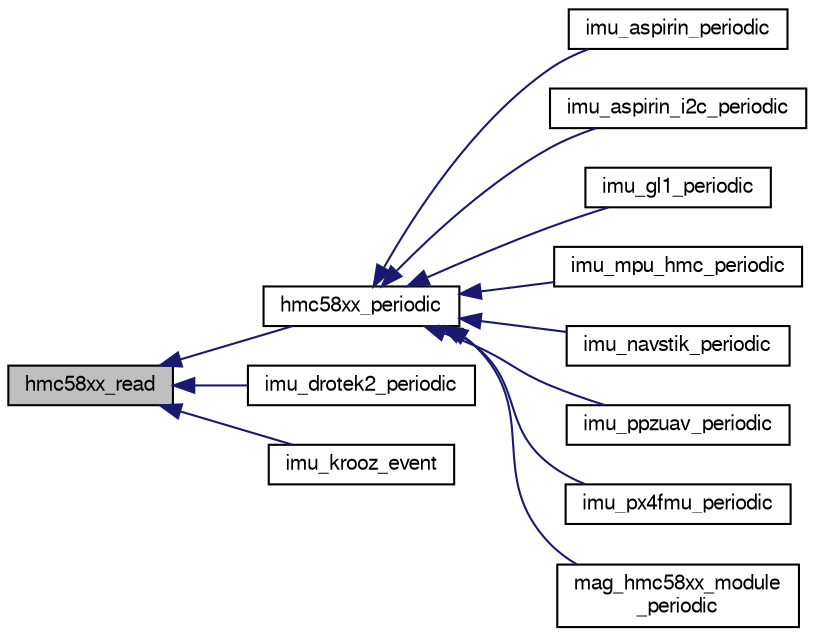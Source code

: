 digraph "hmc58xx_read"
{
  edge [fontname="FreeSans",fontsize="10",labelfontname="FreeSans",labelfontsize="10"];
  node [fontname="FreeSans",fontsize="10",shape=record];
  rankdir="LR";
  Node1 [label="hmc58xx_read",height=0.2,width=0.4,color="black", fillcolor="grey75", style="filled", fontcolor="black"];
  Node1 -> Node2 [dir="back",color="midnightblue",fontsize="10",style="solid",fontname="FreeSans"];
  Node2 [label="hmc58xx_periodic",height=0.2,width=0.4,color="black", fillcolor="white", style="filled",URL="$hmc58xx_8h.html#a353064a5a9c6b47a14f4b9543545b4ec",tooltip="convenience function: read or start configuration if not already initialized "];
  Node2 -> Node3 [dir="back",color="midnightblue",fontsize="10",style="solid",fontname="FreeSans"];
  Node3 [label="imu_aspirin_periodic",height=0.2,width=0.4,color="black", fillcolor="white", style="filled",URL="$imu__aspirin_8h.html#a899ff5dcdf1a63ce7cef76a773644414"];
  Node2 -> Node4 [dir="back",color="midnightblue",fontsize="10",style="solid",fontname="FreeSans"];
  Node4 [label="imu_aspirin_i2c_periodic",height=0.2,width=0.4,color="black", fillcolor="white", style="filled",URL="$imu__aspirin__i2c_8h.html#ab4ede1af9369615ad72a3409e9b93312"];
  Node2 -> Node5 [dir="back",color="midnightblue",fontsize="10",style="solid",fontname="FreeSans"];
  Node5 [label="imu_gl1_periodic",height=0.2,width=0.4,color="black", fillcolor="white", style="filled",URL="$imu__gl1_8h.html#a80f3bffaf9eb81ccbca95d0c5b8ae5ef"];
  Node2 -> Node6 [dir="back",color="midnightblue",fontsize="10",style="solid",fontname="FreeSans"];
  Node6 [label="imu_mpu_hmc_periodic",height=0.2,width=0.4,color="black", fillcolor="white", style="filled",URL="$imu__mpu6000__hmc5883_8h.html#ab0ea581dde7834254f66b8b22779dda4"];
  Node2 -> Node7 [dir="back",color="midnightblue",fontsize="10",style="solid",fontname="FreeSans"];
  Node7 [label="imu_navstik_periodic",height=0.2,width=0.4,color="black", fillcolor="white", style="filled",URL="$imu__navstik_8h.html#a19ff9d9f362cbf94e37d4b360f13fd90",tooltip="Handle all the periodic tasks of the Navstik IMU components. "];
  Node2 -> Node8 [dir="back",color="midnightblue",fontsize="10",style="solid",fontname="FreeSans"];
  Node8 [label="imu_ppzuav_periodic",height=0.2,width=0.4,color="black", fillcolor="white", style="filled",URL="$imu__ppzuav_8h.html#afbf52c3be36028130e67112844bc3601"];
  Node2 -> Node9 [dir="back",color="midnightblue",fontsize="10",style="solid",fontname="FreeSans"];
  Node9 [label="imu_px4fmu_periodic",height=0.2,width=0.4,color="black", fillcolor="white", style="filled",URL="$imu__px4fmu_8h.html#a893edbe61de3b2e98d781fcc16f8fabe"];
  Node2 -> Node10 [dir="back",color="midnightblue",fontsize="10",style="solid",fontname="FreeSans"];
  Node10 [label="mag_hmc58xx_module\l_periodic",height=0.2,width=0.4,color="black", fillcolor="white", style="filled",URL="$mag__hmc58xx_8h.html#a2e48d1806ea88022ff1f1c8b01b53f42"];
  Node1 -> Node11 [dir="back",color="midnightblue",fontsize="10",style="solid",fontname="FreeSans"];
  Node11 [label="imu_drotek2_periodic",height=0.2,width=0.4,color="black", fillcolor="white", style="filled",URL="$imu__drotek__10dof__v2_8h.html#a75ebb1ba7fa2cbff205416d5136dbf0c"];
  Node1 -> Node12 [dir="back",color="midnightblue",fontsize="10",style="solid",fontname="FreeSans"];
  Node12 [label="imu_krooz_event",height=0.2,width=0.4,color="black", fillcolor="white", style="filled",URL="$imu__krooz__memsic_8h.html#ac3e0837f6fda31fca37cf6d6cd1e39dd"];
}
